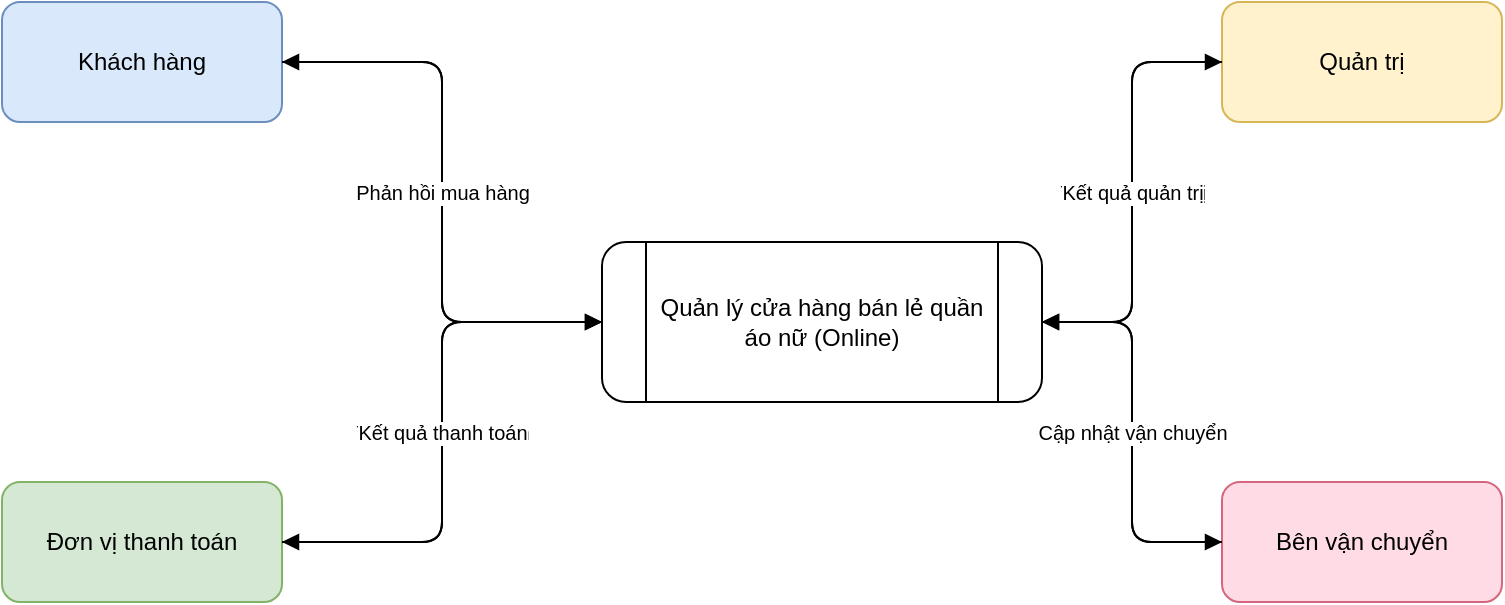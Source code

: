 <?xml version="1.0" encoding="UTF-8"?>
<mxfile version="15.8.7" type="device">
  <diagram id="DFD-Level0" name="DFD Level 0">
    <mxGraphModel dx="1448" dy="845" grid="1" gridSize="10" guides="1" tooltips="1" connect="1" arrows="1" fold="1" page="1" pageScale="1" pageWidth="1275" pageHeight="1650" background="#FFFFFF" math="0" shadow="0">
      <root>
        <mxCell id="0"/>
        <mxCell id="1" parent="0"/>

        <!-- ===================== EXTERNAL ENTITIES ===================== -->

        <!-- E1: Khách hàng -->
        <mxCell id="E1" value="Khách hàng" style="shape=ext;rounded=1;whiteSpace=wrap;html=1;fillColor=#dae8fc;strokeColor=#6c8ebf;fontSize=12;" vertex="1" parent="1">
          <mxGeometry x="50" y="60" width="140" height="60" as="geometry"/>
        </mxCell>

        <!-- E2: Quản trị -->
        <mxCell id="E2" value="Quản trị" style="shape=ext;rounded=1;whiteSpace=wrap;html=1;fillColor=#fff2cc;strokeColor=#d6b656;fontSize=12;" vertex="1" parent="1">
          <mxGeometry x="660" y="60" width="140" height="60" as="geometry"/>
        </mxCell>

        <!-- E3: Đơn vị thanh toán -->
        <mxCell id="E3" value="Đơn vị thanh toán" style="shape=ext;rounded=1;whiteSpace=wrap;html=1;fillColor=#d5e8d4;strokeColor=#82b366;fontSize=12;" vertex="1" parent="1">
          <mxGeometry x="50" y="300" width="140" height="60" as="geometry"/>
        </mxCell>

        <!-- E4: Bên vận chuyển -->
        <mxCell id="E4" value="Bên vận chuyển" style="shape=ext;rounded=1;whiteSpace=wrap;html=1;fillColor=#ffdce5;strokeColor=#d6667e;fontSize=12;" vertex="1" parent="1">
          <mxGeometry x="660" y="300" width="140" height="60" as="geometry"/>
        </mxCell>

        <!-- ===================== MAIN PROCESS ===================== -->

        <!-- P0: Quản lý cửa hàng bán lẻ quần áo nữ (Online) -->
        <mxCell id="P0" value="Quản lý cửa hàng bán lẻ quần áo nữ (Online)" style="shape=process;whiteSpace=wrap;html=1;rounded=1;fillColor=#ffffff;strokeColor=#000000;fontSize=12;" vertex="1" parent="1">
          <mxGeometry x="350" y="180" width="220" height="80" as="geometry"/>
        </mxCell>

        <!-- ===================== DATA FLOWS (edges) ===================== -->

        <!-- E1 -> P0: F1 (Yêu cầu mua hàng) -->
        <mxCell id="flowE1P0" value="Yêu cầu mua hàng" style="edgeStyle=elbowEdgeStyle;rounded=1;orthogonalLoop=1;jettySize=auto;html=1;strokeWidth=1;endArrow=block;fontSize=10;" edge="1" parent="1" source="E1" target="P0">
          <mxGeometry relative="1" as="geometry"/>
        </mxCell>

        <!-- P0 -> E1: F2 (Phản hồi mua hàng) -->
        <mxCell id="flowP0E1" value="Phản hồi mua hàng" style="edgeStyle=elbowEdgeStyle;rounded=1;orthogonalLoop=1;jettySize=auto;html=1;strokeWidth=1;endArrow=block;fontSize=10;" edge="1" parent="1" source="P0" target="E1">
          <mxGeometry relative="1" as="geometry"/>
        </mxCell>

        <!-- E2 -> P0: F3 (Yêu cầu quản trị) -->
        <mxCell id="flowE2P0" value="Yêu cầu quản trị" style="edgeStyle=elbowEdgeStyle;rounded=1;orthogonalLoop=1;jettySize=auto;html=1;strokeWidth=1;endArrow=block;fontSize=10;" edge="1" parent="1" source="E2" target="P0">
          <mxGeometry relative="1" as="geometry"/>
        </mxCell>

        <!-- P0 -> E2: F4 (Kết quả quản trị) -->
        <mxCell id="flowP0E2" value="Kết quả quản trị" style="edgeStyle=elbowEdgeStyle;rounded=1;orthogonalLoop=1;jettySize=auto;html=1;strokeWidth=1;endArrow=block;fontSize=10;" edge="1" parent="1" source="P0" target="E2">
          <mxGeometry relative="1" as="geometry"/>
        </mxCell>

        <!-- P0 -> E3: F5 (Yêu cầu thanh toán) -->
        <mxCell id="flowP0E3" value="Yêu cầu thanh toán" style="edgeStyle=elbowEdgeStyle;rounded=1;orthogonalLoop=1;jettySize=auto;html=1;strokeWidth=1;endArrow=block;fontSize=10;" edge="1" parent="1" source="P0" target="E3">
          <mxGeometry relative="1" as="geometry"/>
        </mxCell>

        <!-- E3 -> P0: F6 (Kết quả thanh toán) -->
        <mxCell id="flowE3P0" value="Kết quả thanh toán" style="edgeStyle=elbowEdgeStyle;rounded=1;orthogonalLoop=1;jettySize=auto;html=1;strokeWidth=1;endArrow=block;fontSize=10;" edge="1" parent="1" source="E3" target="P0">
          <mxGeometry relative="1" as="geometry"/>
        </mxCell>

        <!-- P0 -> E4: F7 (Yêu cầu vận chuyển) -->
        <mxCell id="flowP0E4" value="Yêu cầu vận chuyển" style="edgeStyle=elbowEdgeStyle;rounded=1;orthogonalLoop=1;jettySize=auto;html=1;strokeWidth=1;endArrow=block;fontSize=10;" edge="1" parent="1" source="P0" target="E4">
          <mxGeometry relative="1" as="geometry"/>
        </mxCell>

        <!-- E4 -> P0: F8 (Cập nhật vận chuyển) -->
        <mxCell id="flowE4P0" value="Cập nhật vận chuyển" style="edgeStyle=elbowEdgeStyle;rounded=1;orthogonalLoop=1;jettySize=auto;html=1;strokeWidth=1;endArrow=block;fontSize=10;" edge="1" parent="1" source="E4" target="P0">
          <mxGeometry relative="1" as="geometry"/>
        </mxCell>

      </root>
    </mxGraphModel>
  </diagram>
</mxfile>
